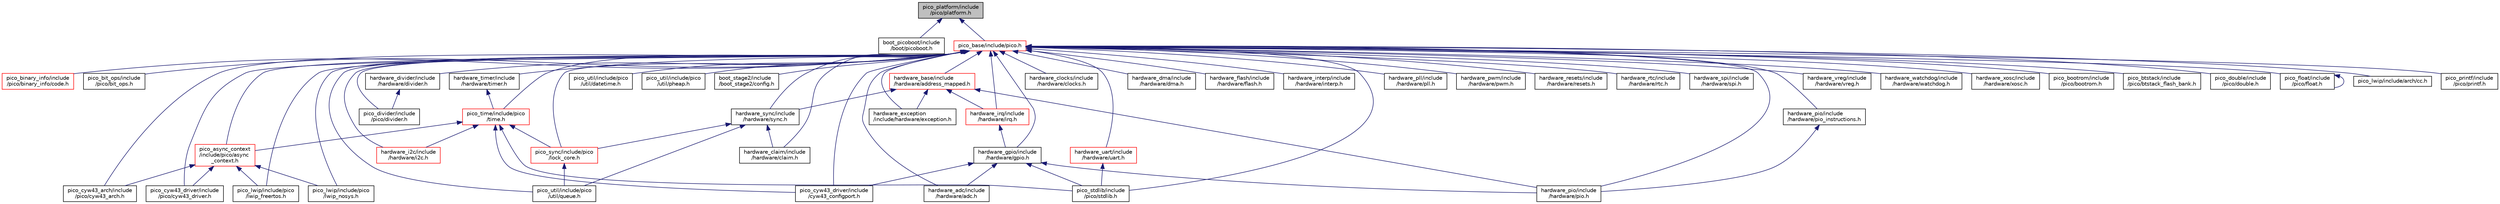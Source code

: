 digraph "pico_platform/include/pico/platform.h"
{
 // LATEX_PDF_SIZE
  edge [fontname="Helvetica",fontsize="10",labelfontname="Helvetica",labelfontsize="10"];
  node [fontname="Helvetica",fontsize="10",shape=record];
  Node1 [label="pico_platform/include\l/pico/platform.h",height=0.2,width=0.4,color="black", fillcolor="grey75", style="filled", fontcolor="black",tooltip=" "];
  Node1 -> Node2 [dir="back",color="midnightblue",fontsize="10",style="solid",fontname="Helvetica"];
  Node2 [label="boot_picoboot/include\l/boot/picoboot.h",height=0.2,width=0.4,color="black", fillcolor="white", style="filled",URL="$picoboot_8h.html",tooltip=" "];
  Node1 -> Node3 [dir="back",color="midnightblue",fontsize="10",style="solid",fontname="Helvetica"];
  Node3 [label="pico_base/include/pico.h",height=0.2,width=0.4,color="red", fillcolor="white", style="filled",URL="$pico_8h.html",tooltip=" "];
  Node3 -> Node4 [dir="back",color="midnightblue",fontsize="10",style="solid",fontname="Helvetica"];
  Node4 [label="pico_binary_info/include\l/pico/binary_info/code.h",height=0.2,width=0.4,color="red", fillcolor="white", style="filled",URL="$code_8h_source.html",tooltip=" "];
  Node3 -> Node6 [dir="back",color="midnightblue",fontsize="10",style="solid",fontname="Helvetica"];
  Node6 [label="pico_bit_ops/include\l/pico/bit_ops.h",height=0.2,width=0.4,color="black", fillcolor="white", style="filled",URL="$bit__ops_8h.html",tooltip=" "];
  Node3 -> Node7 [dir="back",color="midnightblue",fontsize="10",style="solid",fontname="Helvetica"];
  Node7 [label="pico_divider/include\l/pico/divider.h",height=0.2,width=0.4,color="black", fillcolor="white", style="filled",URL="$common_2pico__divider_2include_2pico_2divider_8h.html",tooltip="High level APIs including combined quotient and remainder functions for 32 and 64 bit accelerated by ..."];
  Node3 -> Node8 [dir="back",color="midnightblue",fontsize="10",style="solid",fontname="Helvetica"];
  Node8 [label="pico_stdlib/include\l/pico/stdlib.h",height=0.2,width=0.4,color="black", fillcolor="white", style="filled",URL="$stdlib_8h.html",tooltip=" "];
  Node3 -> Node9 [dir="back",color="midnightblue",fontsize="10",style="solid",fontname="Helvetica"];
  Node9 [label="pico_sync/include/pico\l/lock_core.h",height=0.2,width=0.4,color="red", fillcolor="white", style="filled",URL="$lock__core_8h.html",tooltip=" "];
  Node9 -> Node17 [dir="back",color="midnightblue",fontsize="10",style="solid",fontname="Helvetica"];
  Node17 [label="pico_util/include/pico\l/util/queue.h",height=0.2,width=0.4,color="black", fillcolor="white", style="filled",URL="$queue_8h.html",tooltip=" "];
  Node3 -> Node18 [dir="back",color="midnightblue",fontsize="10",style="solid",fontname="Helvetica"];
  Node18 [label="pico_time/include/pico\l/time.h",height=0.2,width=0.4,color="red", fillcolor="white", style="filled",URL="$time_8h.html",tooltip=" "];
  Node18 -> Node8 [dir="back",color="midnightblue",fontsize="10",style="solid",fontname="Helvetica"];
  Node18 -> Node9 [dir="back",color="midnightblue",fontsize="10",style="solid",fontname="Helvetica"];
  Node18 -> Node20 [dir="back",color="midnightblue",fontsize="10",style="solid",fontname="Helvetica"];
  Node20 [label="hardware_i2c/include\l/hardware/i2c.h",height=0.2,width=0.4,color="red", fillcolor="white", style="filled",URL="$rp2__common_2hardware__i2c_2include_2hardware_2i2c_8h.html",tooltip=" "];
  Node18 -> Node22 [dir="back",color="midnightblue",fontsize="10",style="solid",fontname="Helvetica"];
  Node22 [label="pico_async_context\l/include/pico/async\l_context.h",height=0.2,width=0.4,color="red", fillcolor="white", style="filled",URL="$async__context_8h.html",tooltip=" "];
  Node22 -> Node26 [dir="back",color="midnightblue",fontsize="10",style="solid",fontname="Helvetica"];
  Node26 [label="pico_cyw43_arch/include\l/pico/cyw43_arch.h",height=0.2,width=0.4,color="black", fillcolor="white", style="filled",URL="$cyw43__arch_8h.html",tooltip=" "];
  Node22 -> Node28 [dir="back",color="midnightblue",fontsize="10",style="solid",fontname="Helvetica"];
  Node28 [label="pico_cyw43_driver/include\l/pico/cyw43_driver.h",height=0.2,width=0.4,color="black", fillcolor="white", style="filled",URL="$cyw43__driver_8h.html",tooltip=" "];
  Node22 -> Node29 [dir="back",color="midnightblue",fontsize="10",style="solid",fontname="Helvetica"];
  Node29 [label="pico_lwip/include/pico\l/lwip_freertos.h",height=0.2,width=0.4,color="black", fillcolor="white", style="filled",URL="$lwip__freertos_8h.html",tooltip=" "];
  Node22 -> Node30 [dir="back",color="midnightblue",fontsize="10",style="solid",fontname="Helvetica"];
  Node30 [label="pico_lwip/include/pico\l/lwip_nosys.h",height=0.2,width=0.4,color="black", fillcolor="white", style="filled",URL="$lwip__nosys_8h.html",tooltip=" "];
  Node18 -> Node31 [dir="back",color="midnightblue",fontsize="10",style="solid",fontname="Helvetica"];
  Node31 [label="pico_cyw43_driver/include\l/cyw43_configport.h",height=0.2,width=0.4,color="black", fillcolor="white", style="filled",URL="$cyw43__configport_8h_source.html",tooltip=" "];
  Node3 -> Node32 [dir="back",color="midnightblue",fontsize="10",style="solid",fontname="Helvetica"];
  Node32 [label="pico_util/include/pico\l/util/datetime.h",height=0.2,width=0.4,color="black", fillcolor="white", style="filled",URL="$datetime_8h.html",tooltip=" "];
  Node3 -> Node33 [dir="back",color="midnightblue",fontsize="10",style="solid",fontname="Helvetica"];
  Node33 [label="pico_util/include/pico\l/util/pheap.h",height=0.2,width=0.4,color="black", fillcolor="white", style="filled",URL="$pheap_8h.html",tooltip=" "];
  Node3 -> Node17 [dir="back",color="midnightblue",fontsize="10",style="solid",fontname="Helvetica"];
  Node3 -> Node34 [dir="back",color="midnightblue",fontsize="10",style="solid",fontname="Helvetica"];
  Node34 [label="boot_stage2/include\l/boot_stage2/config.h",height=0.2,width=0.4,color="black", fillcolor="white", style="filled",URL="$rp2__common_2boot__stage2_2include_2boot__stage2_2config_8h_source.html",tooltip=" "];
  Node3 -> Node35 [dir="back",color="midnightblue",fontsize="10",style="solid",fontname="Helvetica"];
  Node35 [label="hardware_adc/include\l/hardware/adc.h",height=0.2,width=0.4,color="black", fillcolor="white", style="filled",URL="$rp2__common_2hardware__adc_2include_2hardware_2adc_8h.html",tooltip=" "];
  Node3 -> Node36 [dir="back",color="midnightblue",fontsize="10",style="solid",fontname="Helvetica"];
  Node36 [label="hardware_base/include\l/hardware/address_mapped.h",height=0.2,width=0.4,color="red", fillcolor="white", style="filled",URL="$address__mapped_8h.html",tooltip=" "];
  Node36 -> Node37 [dir="back",color="midnightblue",fontsize="10",style="solid",fontname="Helvetica"];
  Node37 [label="hardware_exception\l/include/hardware/exception.h",height=0.2,width=0.4,color="black", fillcolor="white", style="filled",URL="$exception_8h.html",tooltip=" "];
  Node36 -> Node38 [dir="back",color="midnightblue",fontsize="10",style="solid",fontname="Helvetica"];
  Node38 [label="hardware_irq/include\l/hardware/irq.h",height=0.2,width=0.4,color="red", fillcolor="white", style="filled",URL="$irq_8h.html",tooltip=" "];
  Node38 -> Node39 [dir="back",color="midnightblue",fontsize="10",style="solid",fontname="Helvetica"];
  Node39 [label="hardware_gpio/include\l/hardware/gpio.h",height=0.2,width=0.4,color="black", fillcolor="white", style="filled",URL="$gpio_8h.html",tooltip=" "];
  Node39 -> Node8 [dir="back",color="midnightblue",fontsize="10",style="solid",fontname="Helvetica"];
  Node39 -> Node35 [dir="back",color="midnightblue",fontsize="10",style="solid",fontname="Helvetica"];
  Node39 -> Node40 [dir="back",color="midnightblue",fontsize="10",style="solid",fontname="Helvetica"];
  Node40 [label="hardware_pio/include\l/hardware/pio.h",height=0.2,width=0.4,color="black", fillcolor="white", style="filled",URL="$rp2__common_2hardware__pio_2include_2hardware_2pio_8h.html",tooltip=" "];
  Node39 -> Node31 [dir="back",color="midnightblue",fontsize="10",style="solid",fontname="Helvetica"];
  Node36 -> Node40 [dir="back",color="midnightblue",fontsize="10",style="solid",fontname="Helvetica"];
  Node36 -> Node41 [dir="back",color="midnightblue",fontsize="10",style="solid",fontname="Helvetica"];
  Node41 [label="hardware_sync/include\l/hardware/sync.h",height=0.2,width=0.4,color="black", fillcolor="white", style="filled",URL="$rp2__common_2hardware__sync_2include_2hardware_2sync_8h.html",tooltip=" "];
  Node41 -> Node9 [dir="back",color="midnightblue",fontsize="10",style="solid",fontname="Helvetica"];
  Node41 -> Node17 [dir="back",color="midnightblue",fontsize="10",style="solid",fontname="Helvetica"];
  Node41 -> Node42 [dir="back",color="midnightblue",fontsize="10",style="solid",fontname="Helvetica"];
  Node42 [label="hardware_claim/include\l/hardware/claim.h",height=0.2,width=0.4,color="black", fillcolor="white", style="filled",URL="$claim_8h.html",tooltip=" "];
  Node3 -> Node42 [dir="back",color="midnightblue",fontsize="10",style="solid",fontname="Helvetica"];
  Node3 -> Node46 [dir="back",color="midnightblue",fontsize="10",style="solid",fontname="Helvetica"];
  Node46 [label="hardware_clocks/include\l/hardware/clocks.h",height=0.2,width=0.4,color="black", fillcolor="white", style="filled",URL="$rp2__common_2hardware__clocks_2include_2hardware_2clocks_8h.html",tooltip=" "];
  Node3 -> Node53 [dir="back",color="midnightblue",fontsize="10",style="solid",fontname="Helvetica"];
  Node53 [label="hardware_divider/include\l/hardware/divider.h",height=0.2,width=0.4,color="black", fillcolor="white", style="filled",URL="$rp2__common_2hardware__divider_2include_2hardware_2divider_8h.html",tooltip=" "];
  Node53 -> Node7 [dir="back",color="midnightblue",fontsize="10",style="solid",fontname="Helvetica"];
  Node3 -> Node48 [dir="back",color="midnightblue",fontsize="10",style="solid",fontname="Helvetica"];
  Node48 [label="hardware_dma/include\l/hardware/dma.h",height=0.2,width=0.4,color="black", fillcolor="white", style="filled",URL="$rp2__common_2hardware__dma_2include_2hardware_2dma_8h.html",tooltip=" "];
  Node3 -> Node37 [dir="back",color="midnightblue",fontsize="10",style="solid",fontname="Helvetica"];
  Node3 -> Node90 [dir="back",color="midnightblue",fontsize="10",style="solid",fontname="Helvetica"];
  Node90 [label="hardware_flash/include\l/hardware/flash.h",height=0.2,width=0.4,color="black", fillcolor="white", style="filled",URL="$flash_8h.html",tooltip=" "];
  Node3 -> Node39 [dir="back",color="midnightblue",fontsize="10",style="solid",fontname="Helvetica"];
  Node3 -> Node20 [dir="back",color="midnightblue",fontsize="10",style="solid",fontname="Helvetica"];
  Node3 -> Node51 [dir="back",color="midnightblue",fontsize="10",style="solid",fontname="Helvetica"];
  Node51 [label="hardware_interp/include\l/hardware/interp.h",height=0.2,width=0.4,color="black", fillcolor="white", style="filled",URL="$rp2__common_2hardware__interp_2include_2hardware_2interp_8h.html",tooltip=" "];
  Node3 -> Node38 [dir="back",color="midnightblue",fontsize="10",style="solid",fontname="Helvetica"];
  Node3 -> Node40 [dir="back",color="midnightblue",fontsize="10",style="solid",fontname="Helvetica"];
  Node3 -> Node91 [dir="back",color="midnightblue",fontsize="10",style="solid",fontname="Helvetica"];
  Node91 [label="hardware_pio/include\l/hardware/pio_instructions.h",height=0.2,width=0.4,color="black", fillcolor="white", style="filled",URL="$pio__instructions_8h_source.html",tooltip=" "];
  Node91 -> Node40 [dir="back",color="midnightblue",fontsize="10",style="solid",fontname="Helvetica"];
  Node3 -> Node62 [dir="back",color="midnightblue",fontsize="10",style="solid",fontname="Helvetica"];
  Node62 [label="hardware_pll/include\l/hardware/pll.h",height=0.2,width=0.4,color="black", fillcolor="white", style="filled",URL="$rp2__common_2hardware__pll_2include_2hardware_2pll_8h.html",tooltip=" "];
  Node3 -> Node65 [dir="back",color="midnightblue",fontsize="10",style="solid",fontname="Helvetica"];
  Node65 [label="hardware_pwm/include\l/hardware/pwm.h",height=0.2,width=0.4,color="black", fillcolor="white", style="filled",URL="$rp2__common_2hardware__pwm_2include_2hardware_2pwm_8h.html",tooltip=" "];
  Node3 -> Node67 [dir="back",color="midnightblue",fontsize="10",style="solid",fontname="Helvetica"];
  Node67 [label="hardware_resets/include\l/hardware/resets.h",height=0.2,width=0.4,color="black", fillcolor="white", style="filled",URL="$rp2__common_2hardware__resets_2include_2hardware_2resets_8h.html",tooltip=" "];
  Node3 -> Node70 [dir="back",color="midnightblue",fontsize="10",style="solid",fontname="Helvetica"];
  Node70 [label="hardware_rtc/include\l/hardware/rtc.h",height=0.2,width=0.4,color="black", fillcolor="white", style="filled",URL="$rp2__common_2hardware__rtc_2include_2hardware_2rtc_8h.html",tooltip=" "];
  Node3 -> Node73 [dir="back",color="midnightblue",fontsize="10",style="solid",fontname="Helvetica"];
  Node73 [label="hardware_spi/include\l/hardware/spi.h",height=0.2,width=0.4,color="black", fillcolor="white", style="filled",URL="$rp2__common_2hardware__spi_2include_2hardware_2spi_8h.html",tooltip=" "];
  Node3 -> Node41 [dir="back",color="midnightblue",fontsize="10",style="solid",fontname="Helvetica"];
  Node3 -> Node78 [dir="back",color="midnightblue",fontsize="10",style="solid",fontname="Helvetica"];
  Node78 [label="hardware_timer/include\l/hardware/timer.h",height=0.2,width=0.4,color="black", fillcolor="white", style="filled",URL="$rp2__common_2hardware__timer_2include_2hardware_2timer_8h.html",tooltip=" "];
  Node78 -> Node18 [dir="back",color="midnightblue",fontsize="10",style="solid",fontname="Helvetica"];
  Node3 -> Node80 [dir="back",color="midnightblue",fontsize="10",style="solid",fontname="Helvetica"];
  Node80 [label="hardware_uart/include\l/hardware/uart.h",height=0.2,width=0.4,color="red", fillcolor="white", style="filled",URL="$rp2__common_2hardware__uart_2include_2hardware_2uart_8h.html",tooltip=" "];
  Node80 -> Node8 [dir="back",color="midnightblue",fontsize="10",style="solid",fontname="Helvetica"];
  Node3 -> Node84 [dir="back",color="midnightblue",fontsize="10",style="solid",fontname="Helvetica"];
  Node84 [label="hardware_vreg/include\l/hardware/vreg.h",height=0.2,width=0.4,color="black", fillcolor="white", style="filled",URL="$vreg_8h.html",tooltip=" "];
  Node3 -> Node86 [dir="back",color="midnightblue",fontsize="10",style="solid",fontname="Helvetica"];
  Node86 [label="hardware_watchdog/include\l/hardware/watchdog.h",height=0.2,width=0.4,color="black", fillcolor="white", style="filled",URL="$rp2__common_2hardware__watchdog_2include_2hardware_2watchdog_8h.html",tooltip=" "];
  Node3 -> Node89 [dir="back",color="midnightblue",fontsize="10",style="solid",fontname="Helvetica"];
  Node89 [label="hardware_xosc/include\l/hardware/xosc.h",height=0.2,width=0.4,color="black", fillcolor="white", style="filled",URL="$rp2__common_2hardware__xosc_2include_2hardware_2xosc_8h.html",tooltip=" "];
  Node3 -> Node22 [dir="back",color="midnightblue",fontsize="10",style="solid",fontname="Helvetica"];
  Node3 -> Node92 [dir="back",color="midnightblue",fontsize="10",style="solid",fontname="Helvetica"];
  Node92 [label="pico_bootrom/include\l/pico/bootrom.h",height=0.2,width=0.4,color="black", fillcolor="white", style="filled",URL="$bootrom_8h.html",tooltip=" "];
  Node3 -> Node93 [dir="back",color="midnightblue",fontsize="10",style="solid",fontname="Helvetica"];
  Node93 [label="pico_btstack/include\l/pico/btstack_flash_bank.h",height=0.2,width=0.4,color="black", fillcolor="white", style="filled",URL="$btstack__flash__bank_8h_source.html",tooltip=" "];
  Node3 -> Node26 [dir="back",color="midnightblue",fontsize="10",style="solid",fontname="Helvetica"];
  Node3 -> Node31 [dir="back",color="midnightblue",fontsize="10",style="solid",fontname="Helvetica"];
  Node3 -> Node28 [dir="back",color="midnightblue",fontsize="10",style="solid",fontname="Helvetica"];
  Node3 -> Node94 [dir="back",color="midnightblue",fontsize="10",style="solid",fontname="Helvetica"];
  Node94 [label="pico_double/include\l/pico/double.h",height=0.2,width=0.4,color="black", fillcolor="white", style="filled",URL="$double_8h.html",tooltip=" "];
  Node3 -> Node95 [dir="back",color="midnightblue",fontsize="10",style="solid",fontname="Helvetica"];
  Node95 [label="pico_float/include\l/pico/float.h",height=0.2,width=0.4,color="black", fillcolor="white", style="filled",URL="$float_8h.html",tooltip=" "];
  Node95 -> Node95 [dir="back",color="midnightblue",fontsize="10",style="solid",fontname="Helvetica"];
  Node3 -> Node96 [dir="back",color="midnightblue",fontsize="10",style="solid",fontname="Helvetica"];
  Node96 [label="pico_lwip/include/arch/cc.h",height=0.2,width=0.4,color="black", fillcolor="white", style="filled",URL="$cc_8h_source.html",tooltip=" "];
  Node3 -> Node29 [dir="back",color="midnightblue",fontsize="10",style="solid",fontname="Helvetica"];
  Node3 -> Node30 [dir="back",color="midnightblue",fontsize="10",style="solid",fontname="Helvetica"];
  Node3 -> Node97 [dir="back",color="midnightblue",fontsize="10",style="solid",fontname="Helvetica"];
  Node97 [label="pico_printf/include\l/pico/printf.h",height=0.2,width=0.4,color="black", fillcolor="white", style="filled",URL="$printf_8h.html",tooltip=" "];
}
